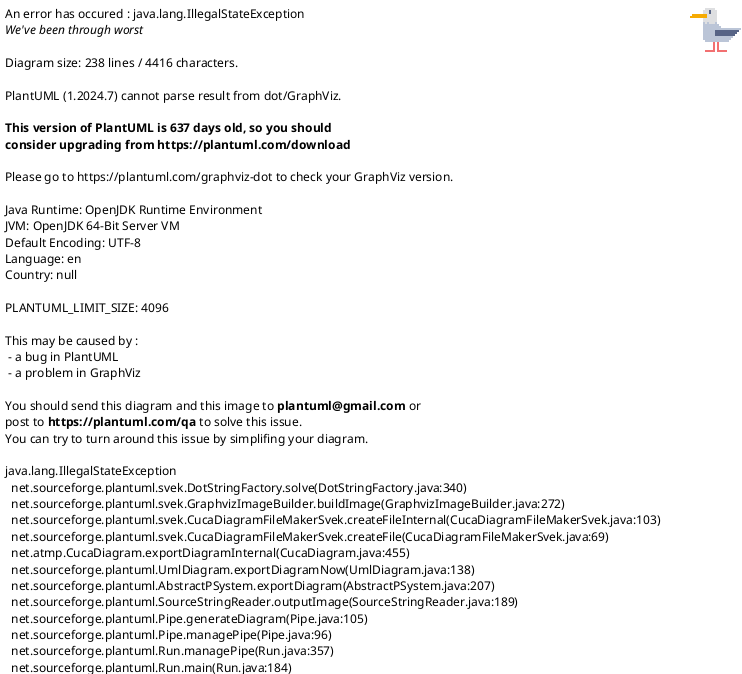 @startuml VendingMachine V2 - Architecture
!theme plain
skinparam componentStyle uml2
skinparam linetype ortho

title VendingMachine DAO V2 - Architecture Complète

package "Frontend Layer" {
  [React App] as Frontend
  [MetaMask] as Wallet
}

package "Smart Contracts Layer" {
  
  package "Core Business" {
    [VendingMachineV1] as V1 #lightblue
    [VendingMachineV2] as V2 #lightgreen
    [ProductLibrary] as Lib #lightyellow
    
    V2 --> V1 : UUPS Upgrade
    V2 --> Lib : uses
  }
  
  package "Governance System" {
    [GovernanceToken] as Token #orange
    [VendingGovernor] as Governor #red
    [TimelockController] as Timelock #purple
    
    Governor --> Token : votes from
    Governor --> Timelock : executes via
    Timelock --> V2 : controls
  }
  
  package "OpenZeppelin Libraries" {
    [ERC20Votes] as ERC20V #lightgray
    [Governor] as GovBase #lightgray
    [TimelockController] as TimelockBase #lightgray
    [UUPS] as UUPSBase #lightgray
    
    Token --> ERC20V : extends
    Governor --> GovBase : extends
    Timelock --> TimelockBase : extends
    V2 --> UUPSBase : extends
  }
}

package "Blockchain Layer" {
  database "Ethereum Network" {
    [Storage Slots V1] as StorageV1
    [Storage Slots V2] as StorageV2
    [Events & Logs] as Events
  }
}

' Relationships
Frontend --> Wallet : connects
Wallet --> V2 : transactions
V2 --> StorageV1 : preserves
V2 --> StorageV2 : adds new
V2 --> Events : emits

Token --> V2 : minted by purchases
V2 --> Token : mints governance tokens

' Governance Flow
Governor ..> Token : reads voting power
Governor ..> Timelock : schedules execution
Timelock ..> V2 : executes proposals

note right of V2
  **V2 New Features:**
  • Governance integration
  • Token minting on purchases
  • onlyGovernance modifier
  • Revenue tracking
  • Distribution functions
end note

note right of Token
  **VEND Token:**
  • 1 ETH purchase = 1000 VEND
  • ERC20Votes standard
  • Delegatable voting power
  • Minted by VendingMachine
end note

note right of Governor
  **Governance Process:**
  • 100 VEND threshold
  • 1 week voting period
  • 4% quorum required
  • Timelock protection
end note

@enduml